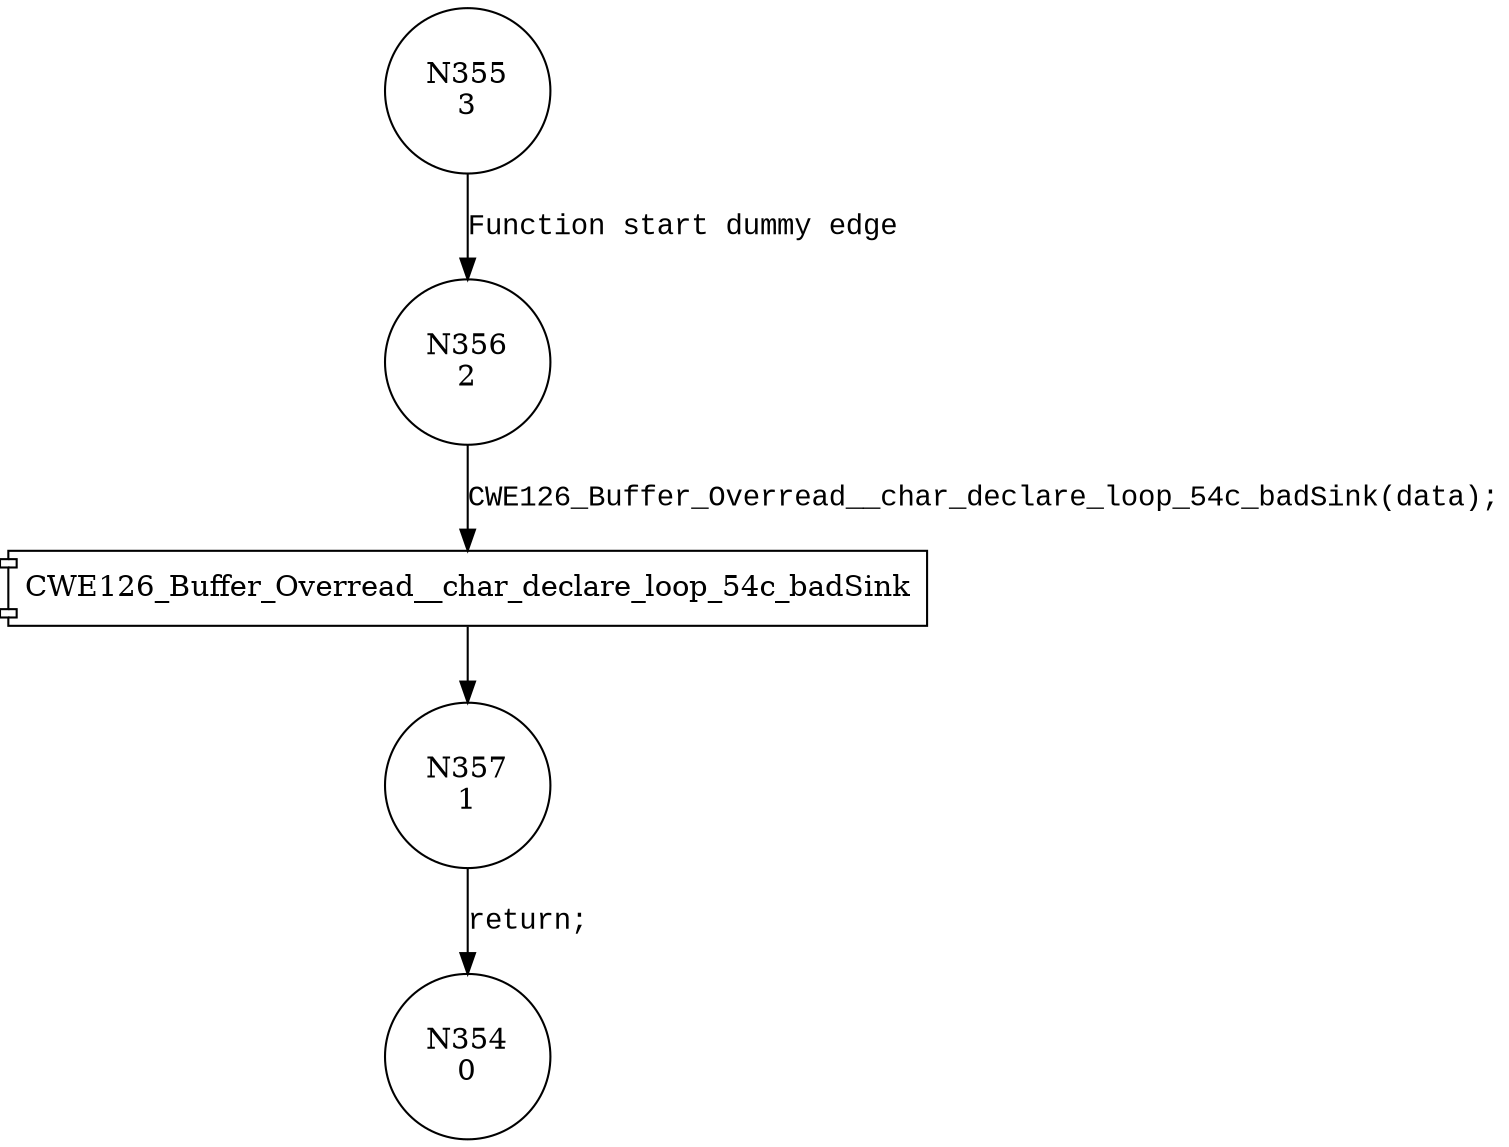 digraph CWE126_Buffer_Overread__char_declare_loop_54b_badSink {
355 [shape="circle" label="N355\n3"]
356 [shape="circle" label="N356\n2"]
357 [shape="circle" label="N357\n1"]
354 [shape="circle" label="N354\n0"]
355 -> 356 [label="Function start dummy edge" fontname="Courier New"]
100030 [shape="component" label="CWE126_Buffer_Overread__char_declare_loop_54c_badSink"]
356 -> 100030 [label="CWE126_Buffer_Overread__char_declare_loop_54c_badSink(data);" fontname="Courier New"]
100030 -> 357 [label="" fontname="Courier New"]
357 -> 354 [label="return;" fontname="Courier New"]
}